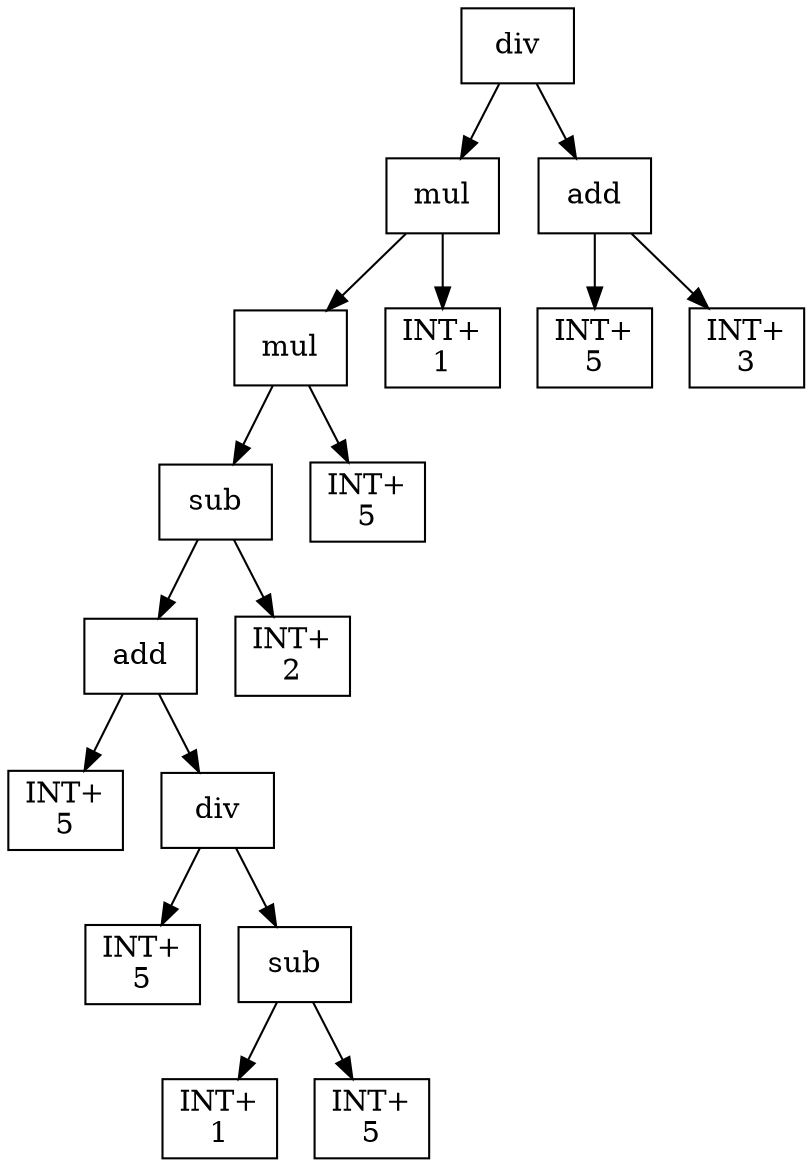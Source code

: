 digraph expr {
  node [shape=box];
  n1 [label="div"];
  n2 [label="mul"];
  n3 [label="mul"];
  n4 [label="sub"];
  n5 [label="add"];
  n6 [label="INT+\n5"];
  n7 [label="div"];
  n8 [label="INT+\n5"];
  n9 [label="sub"];
  n10 [label="INT+\n1"];
  n11 [label="INT+\n5"];
  n9 -> n10;
  n9 -> n11;
  n7 -> n8;
  n7 -> n9;
  n5 -> n6;
  n5 -> n7;
  n12 [label="INT+\n2"];
  n4 -> n5;
  n4 -> n12;
  n13 [label="INT+\n5"];
  n3 -> n4;
  n3 -> n13;
  n14 [label="INT+\n1"];
  n2 -> n3;
  n2 -> n14;
  n15 [label="add"];
  n16 [label="INT+\n5"];
  n17 [label="INT+\n3"];
  n15 -> n16;
  n15 -> n17;
  n1 -> n2;
  n1 -> n15;
}